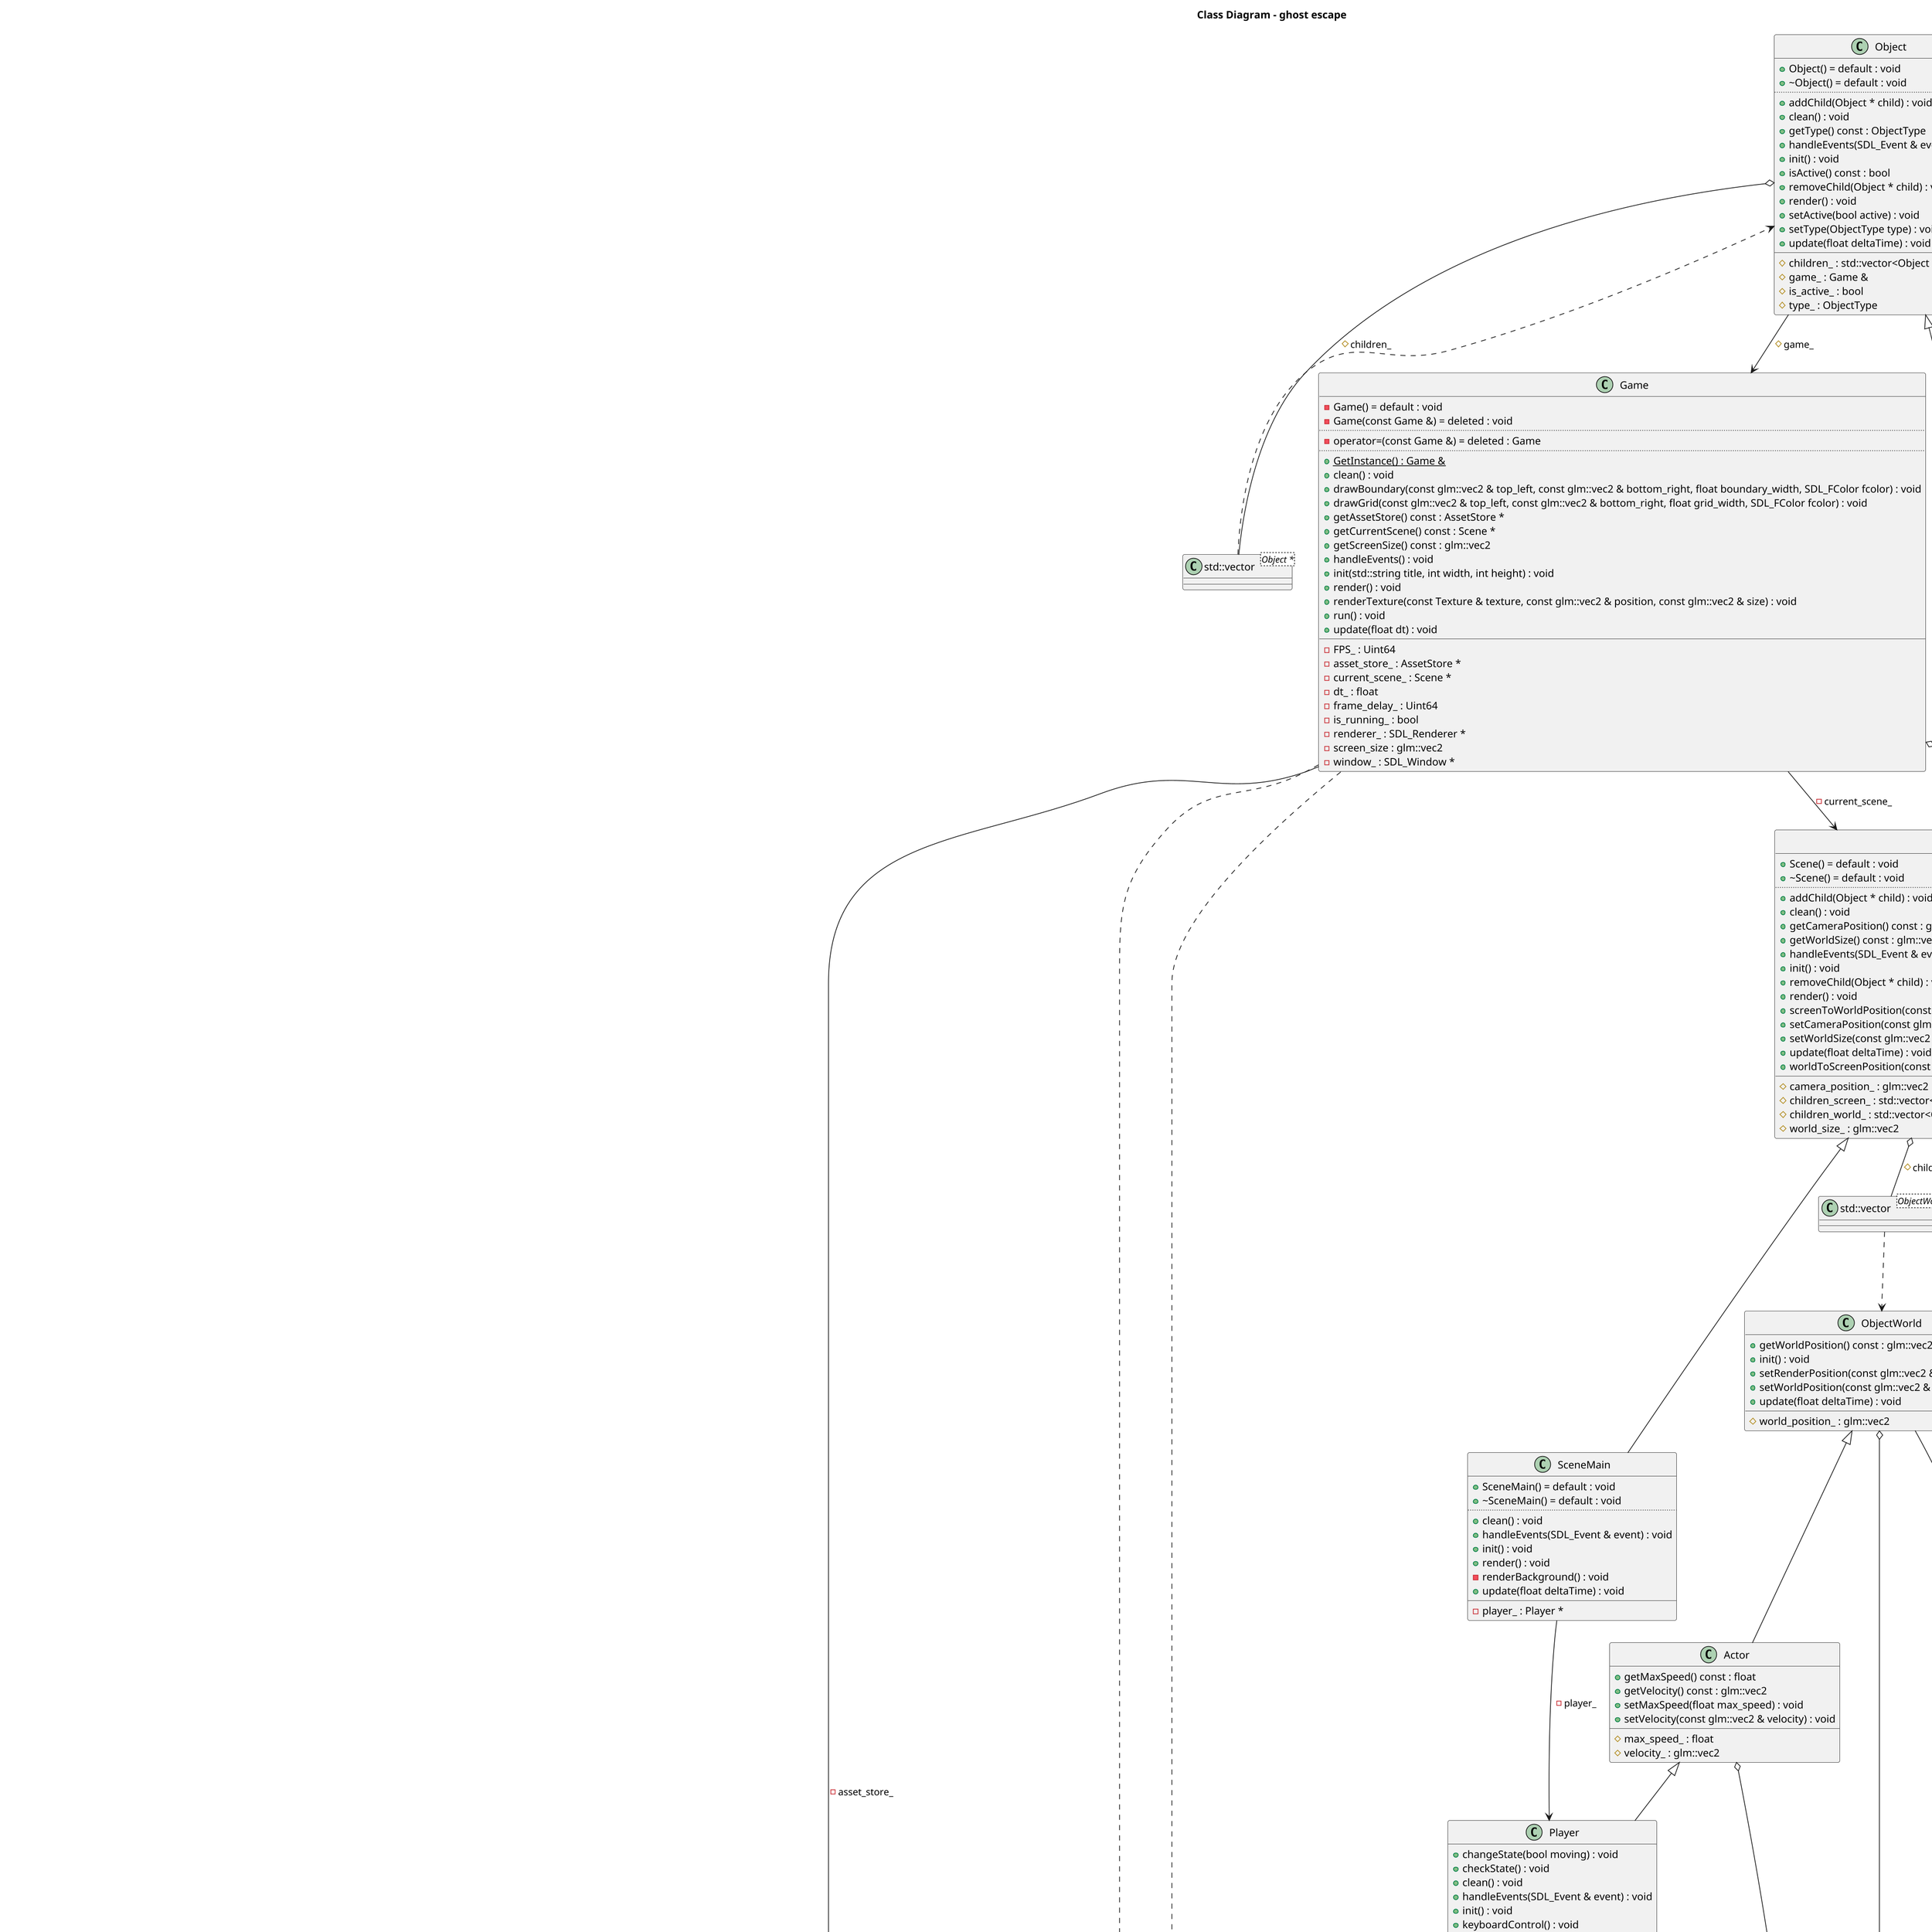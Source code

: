 @startuml
@startuml class_diagram.puml
skinparam dpi 150
title Class Diagram - ghost escape
class "std::char_traits<char>" as C_0007500688229146332176
class C_0007500688229146332176 {
__
}
class "std::allocator<char>" as C_0000465838628272370621
class C_0000465838628272370621 {
__
}
class "std::string" as C_0005016775666417918015
class C_0005016775666417918015 {
__
}
class "std::unordered_map<std::string,SDL_Texture *>" as C_0000011968990864334302
class C_0000011968990864334302 {
__
}
class "std::unordered_map<std::string,Mix_Chunk *>" as C_0013307056359240084357
class C_0013307056359240084357 {
__
}
class "std::unordered_map<std::string,Mix_Music *>" as C_0013904579895003486923
class C_0013904579895003486923 {
__
}
class "std::unordered_map<std::string,TTF_Font *>" as C_0002411295535020352241
class C_0002411295535020352241 {
__
}
class "std::vector<Object *>" as C_0016645037678902051208
class C_0016645037678902051208 {
__
}
class "std::vector<ObjectWorld *>" as C_0015751266116942030172
class C_0015751266116942030172 {
__
}
class "std::vector<ObjectScreen *>" as C_0004008560204300580412
class C_0004008560204300580412 {
__
}
class "glm::vec<2,float,defaultp>" as C_0007604850517176651306
class C_0007604850517176651306 {
__
}
class "AssetStore" as C_0010946736915252653556
class C_0010946736915252653556 {
+AssetStore(SDL_Renderer * renderer) : void
+~AssetStore() = default : void
..
+clean() : void
+getFont(const std::string & filePath, int fontSize) : TTF_Font *
+getMusic(const std::string & filePath) : Mix_Music *
+getSound(const std::string & filePath) : Mix_Chunk *
+getTexture(const std::string & filePath) : SDL_Texture *
+loadFont(const std::string & filePath, int fontSize) : void
+loadMusic(const std::string & filePath) : void
+loadSound(const std::string & filePath) : void
+loadTexture(const std::string & filePath) : void
__
-fonts_ : std::unordered_map<std::string,TTF_Font *>
-musics_ : std::unordered_map<std::string,Mix_Music *>
-renderer_ : SDL_Renderer *
-sounds_ : std::unordered_map<std::string,Mix_Chunk *>
-textures_ : std::unordered_map<std::string,SDL_Texture *>
}
class "Game" as C_0013071880978633431303
class C_0013071880978633431303 {
-Game() = default : void
-Game(const Game &) = deleted : void
..
-operator=(const Game &) = deleted : Game
..
{static} +GetInstance() : Game &
+clean() : void
+drawBoundary(const glm::vec2 & top_left, const glm::vec2 & bottom_right, float boundary_width, SDL_FColor fcolor) : void
+drawGrid(const glm::vec2 & top_left, const glm::vec2 & bottom_right, float grid_width, SDL_FColor fcolor) : void
+getAssetStore() const : AssetStore *
+getCurrentScene() const : Scene *
+getScreenSize() const : glm::vec2
+handleEvents() : void
+init(std::string title, int width, int height) : void
+render() : void
+renderTexture(const Texture & texture, const glm::vec2 & position, const glm::vec2 & size) : void
+run() : void
+update(float dt) : void
__
-FPS_ : Uint64
-asset_store_ : AssetStore *
-current_scene_ : Scene *
-dt_ : float
-frame_delay_ : Uint64
-is_running_ : bool
-renderer_ : SDL_Renderer *
-screen_size : glm::vec2
-window_ : SDL_Window *
}
class "Texture" as C_0002829778445906215252
class C_0002829778445906215252 {
+Texture() = default : void
+Texture(const std::string & file_path) : void
__
+angle : float
+is_flipped : bool
+src_rect : SDL_FRect
+texture : SDL_Texture *
}
class "Scene" as C_0005375663403181666835
class C_0005375663403181666835 {
+Scene() = default : void
+~Scene() = default : void
..
+addChild(Object * child) : void
+clean() : void
+getCameraPosition() const : glm::vec2
+getWorldSize() const : glm::vec2
+handleEvents(SDL_Event & event) : void
+init() : void
+removeChild(Object * child) : void
+render() : void
+screenToWorldPosition(const glm::vec2 & screenPosition) const : glm::vec2
+setCameraPosition(const glm::vec2 & position) : void
+setWorldSize(const glm::vec2 & size) : void
+update(float deltaTime) : void
+worldToScreenPosition(const glm::vec2 & worldPosition) const : glm::vec2
__
#camera_position_ : glm::vec2
#children_screen_ : std::vector<ObjectScreen *>
#children_world_ : std::vector<ObjectWorld *>
#world_size_ : glm::vec2
}
enum "ObjectType" as C_0001183627799922185786
enum C_0001183627799922185786 {
NONE
OBJECT_SCREEN
OBJECT_WORLD
}
class "Object" as C_0008287048469554089178
class C_0008287048469554089178 {
+Object() = default : void
+~Object() = default : void
..
+addChild(Object * child) : void
+clean() : void
+getType() const : ObjectType
+handleEvents(SDL_Event & event) : void
+init() : void
+isActive() const : bool
+removeChild(Object * child) : void
+render() : void
+setActive(bool active) : void
+setType(ObjectType type) : void
+update(float deltaTime) : void
__
#children_ : std::vector<Object *>
#game_ : Game &
#is_active_ : bool
#type_ : ObjectType
}
class "ObjectScreen" as C_0005636473661436470598
class C_0005636473661436470598 {
+getRenderPosition() const : glm::vec2
+init() : void
+setRenderPosition(const glm::vec2 & position) : void
__
#render_position_ : glm::vec2
}
class "ObjectWorld" as C_0004190885704642774566
class C_0004190885704642774566 {
+getWorldPosition() const : glm::vec2
+init() : void
+setRenderPosition(const glm::vec2 & position) : void
+setWorldPosition(const glm::vec2 & position) : void
+update(float deltaTime) : void
__
#world_position_ : glm::vec2
}
class "Actor" as C_0017898892907908295482
class C_0017898892907908295482 {
+getMaxSpeed() const : float
+getVelocity() const : glm::vec2
+setMaxSpeed(float max_speed) : void
+setVelocity(const glm::vec2 & velocity) : void
__
#max_speed_ : float
#velocity_ : glm::vec2
}
class "ObjectAffiliate" as C_0008545194784379918837
class C_0008545194784379918837 {
+ObjectAffiliate() = default : void
+~ObjectAffiliate() = default : void
..
+getOffset() const : glm::vec2
+getParent() const : ObjectScreen *
+getSize() const : glm::vec2
+setOffset(const glm::vec2 & offset) : void
+setParent(ObjectScreen * parent) : void
+setSize(const glm::vec2 & size) : void
__
#offset_ : glm::vec2
#parrent_ : ObjectScreen *
#size_ : glm::vec2
}
class "Sprite" as C_0017555429528309779676
class C_0017555429528309779676 {
{static} +addSpriteChild(ObjectScreen * parent, const std::string & file_path, float scale = 1.f) : Sprite *
+getAngle() const : float
+getFlip() const : bool
+getTexture() : Texture
+render() : void
+setAngle(float angle) : void
+setFlip(bool flip) : void
+setScale(float scale) : void
+setTexture(const Texture & texture) : void
__
#texture_ : Texture
}
class "SpriteAnimation" as C_0014035470528916335706
class C_0014035470528916335706 {
{static} +addSpriteAnimationChild(ObjectScreen * parent, const std::string & file_path, float scale = 1.f) : SpriteAnimation *
+getCurrentFrame() const : int
+getFPS() const : int
+getFrameTimer() const : float
+getTotalFrames() const : int
+setCurrentFrame(int frame) : void
+setFPS(int fps) : void
+setFrameTimer(float timer) : void
+setTexture(const Texture & texture) : void
+setTotalFrames(int frames) : void
+update(float delta_time) : void
__
-current_frame_ : int
-fps_ : int
-frame_timer : float
-total_frames_ : int
}
class "Player" as C_0003692324345213718176
class C_0003692324345213718176 {
+changeState(bool moving) : void
+checkState() : void
+clean() : void
+handleEvents(SDL_Event & event) : void
+init() : void
+keyboardControl() : void
+move(float deltaTime) : void
+render() : void
+syncCamera() : void
+update(float deltaTime) : void
__
-is_moving_ : bool
-sprite_idle_ : SpriteAnimation *
-sprite_move_ : SpriteAnimation *
}
class "SceneMain" as C_0018111613789678437570
class C_0018111613789678437570 {
+SceneMain() = default : void
+~SceneMain() = default : void
..
+clean() : void
+handleEvents(SDL_Event & event) : void
+init() : void
+render() : void
-renderBackground() : void
+update(float deltaTime) : void
__
-player_ : Player *
}
C_0005016775666417918015 ..> C_0007500688229146332176
C_0005016775666417918015 ..> C_0000465838628272370621
C_0000011968990864334302 ..> C_0005016775666417918015
C_0013307056359240084357 ..> C_0005016775666417918015
C_0013904579895003486923 ..> C_0005016775666417918015
C_0002411295535020352241 ..> C_0005016775666417918015
C_0016645037678902051208 ..> C_0008287048469554089178
C_0015751266116942030172 ..> C_0004190885704642774566
C_0004008560204300580412 ..> C_0005636473661436470598
C_0010946736915252653556 ..> C_0005016775666417918015
C_0010946736915252653556 o-- C_0000011968990864334302 : -textures_
C_0010946736915252653556 o-- C_0013307056359240084357 : -sounds_
C_0010946736915252653556 o-- C_0013904579895003486923 : -musics_
C_0010946736915252653556 o-- C_0002411295535020352241 : -fonts_
C_0013071880978633431303 ..> C_0002829778445906215252
C_0013071880978633431303 ..> C_0005016775666417918015
C_0013071880978633431303 o-- C_0007604850517176651306 : -screen_size
C_0013071880978633431303 --> C_0005375663403181666835 : -current_scene_
C_0013071880978633431303 --> C_0010946736915252653556 : -asset_store_
C_0002829778445906215252 ..> C_0005016775666417918015
C_0005375663403181666835 o-- C_0007604850517176651306 : #camera_position_
C_0005375663403181666835 o-- C_0007604850517176651306 : #world_size_
C_0005375663403181666835 o-- C_0015751266116942030172 : #children_world_
C_0005375663403181666835 o-- C_0004008560204300580412 : #children_screen_
C_0008287048469554089178 <|-- C_0005375663403181666835
C_0008287048469554089178 --> C_0013071880978633431303 : #game_
C_0008287048469554089178 o-- C_0001183627799922185786 : #type_
C_0008287048469554089178 o-- C_0016645037678902051208 : #children_
C_0005636473661436470598 o-- C_0007604850517176651306 : #render_position_
C_0008287048469554089178 <|-- C_0005636473661436470598
C_0004190885704642774566 o-- C_0007604850517176651306 : #world_position_
C_0005636473661436470598 <|-- C_0004190885704642774566
C_0017898892907908295482 o-- C_0007604850517176651306 : #velocity_
C_0004190885704642774566 <|-- C_0017898892907908295482
C_0008545194784379918837 --> C_0005636473661436470598 : #parrent_
C_0008545194784379918837 o-- C_0007604850517176651306 : #offset_
C_0008545194784379918837 o-- C_0007604850517176651306 : #size_
C_0005636473661436470598 <|-- C_0008545194784379918837
C_0017555429528309779676 ..> C_0005636473661436470598
C_0017555429528309779676 ..> C_0005016775666417918015
C_0017555429528309779676 o-- C_0002829778445906215252 : #texture_
C_0008545194784379918837 <|-- C_0017555429528309779676
C_0014035470528916335706 ..> C_0005636473661436470598
C_0014035470528916335706 ..> C_0005016775666417918015
C_0014035470528916335706 ..> C_0002829778445906215252
C_0017555429528309779676 <|-- C_0014035470528916335706
C_0003692324345213718176 --> C_0014035470528916335706 : -sprite_idle_
C_0003692324345213718176 --> C_0014035470528916335706 : -sprite_move_
C_0017898892907908295482 <|-- C_0003692324345213718176
C_0018111613789678437570 --> C_0003692324345213718176 : -player_
C_0005375663403181666835 <|-- C_0018111613789678437570

'Generated with clang-uml, version 0.6.2
'LLVM version clang version 20.1.7 (https://github.com/llvm/llvm-project.git 6146a88f60492b520a36f8f8f3231e15f3cc6082)
@enduml
